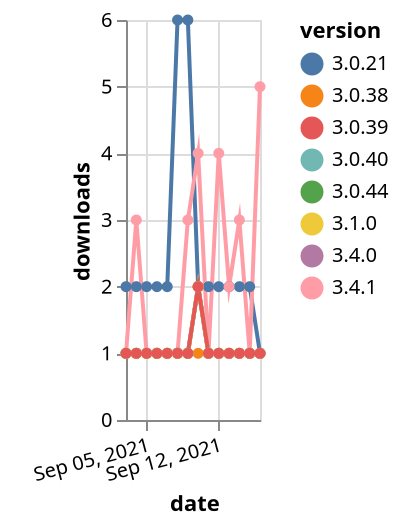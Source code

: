 {"$schema": "https://vega.github.io/schema/vega-lite/v5.json", "description": "A simple bar chart with embedded data.", "data": {"values": [{"date": "2021-09-03", "total": 2868, "delta": 2, "version": "3.0.21"}, {"date": "2021-09-04", "total": 2870, "delta": 2, "version": "3.0.21"}, {"date": "2021-09-05", "total": 2872, "delta": 2, "version": "3.0.21"}, {"date": "2021-09-06", "total": 2874, "delta": 2, "version": "3.0.21"}, {"date": "2021-09-07", "total": 2876, "delta": 2, "version": "3.0.21"}, {"date": "2021-09-08", "total": 2882, "delta": 6, "version": "3.0.21"}, {"date": "2021-09-09", "total": 2888, "delta": 6, "version": "3.0.21"}, {"date": "2021-09-10", "total": 2890, "delta": 2, "version": "3.0.21"}, {"date": "2021-09-11", "total": 2892, "delta": 2, "version": "3.0.21"}, {"date": "2021-09-12", "total": 2894, "delta": 2, "version": "3.0.21"}, {"date": "2021-09-13", "total": 2896, "delta": 2, "version": "3.0.21"}, {"date": "2021-09-14", "total": 2898, "delta": 2, "version": "3.0.21"}, {"date": "2021-09-15", "total": 2900, "delta": 2, "version": "3.0.21"}, {"date": "2021-09-16", "total": 2901, "delta": 1, "version": "3.0.21"}, {"date": "2021-09-03", "total": 173, "delta": 1, "version": "3.0.38"}, {"date": "2021-09-04", "total": 174, "delta": 1, "version": "3.0.38"}, {"date": "2021-09-05", "total": 175, "delta": 1, "version": "3.0.38"}, {"date": "2021-09-06", "total": 176, "delta": 1, "version": "3.0.38"}, {"date": "2021-09-07", "total": 177, "delta": 1, "version": "3.0.38"}, {"date": "2021-09-08", "total": 178, "delta": 1, "version": "3.0.38"}, {"date": "2021-09-09", "total": 179, "delta": 1, "version": "3.0.38"}, {"date": "2021-09-10", "total": 180, "delta": 1, "version": "3.0.38"}, {"date": "2021-09-11", "total": 181, "delta": 1, "version": "3.0.38"}, {"date": "2021-09-12", "total": 182, "delta": 1, "version": "3.0.38"}, {"date": "2021-09-13", "total": 183, "delta": 1, "version": "3.0.38"}, {"date": "2021-09-14", "total": 184, "delta": 1, "version": "3.0.38"}, {"date": "2021-09-15", "total": 185, "delta": 1, "version": "3.0.38"}, {"date": "2021-09-16", "total": 186, "delta": 1, "version": "3.0.38"}, {"date": "2021-09-03", "total": 397, "delta": 1, "version": "3.0.44"}, {"date": "2021-09-04", "total": 398, "delta": 1, "version": "3.0.44"}, {"date": "2021-09-05", "total": 399, "delta": 1, "version": "3.0.44"}, {"date": "2021-09-06", "total": 400, "delta": 1, "version": "3.0.44"}, {"date": "2021-09-07", "total": 401, "delta": 1, "version": "3.0.44"}, {"date": "2021-09-08", "total": 402, "delta": 1, "version": "3.0.44"}, {"date": "2021-09-09", "total": 403, "delta": 1, "version": "3.0.44"}, {"date": "2021-09-10", "total": 405, "delta": 2, "version": "3.0.44"}, {"date": "2021-09-11", "total": 406, "delta": 1, "version": "3.0.44"}, {"date": "2021-09-12", "total": 407, "delta": 1, "version": "3.0.44"}, {"date": "2021-09-13", "total": 408, "delta": 1, "version": "3.0.44"}, {"date": "2021-09-14", "total": 409, "delta": 1, "version": "3.0.44"}, {"date": "2021-09-15", "total": 410, "delta": 1, "version": "3.0.44"}, {"date": "2021-09-16", "total": 411, "delta": 1, "version": "3.0.44"}, {"date": "2021-09-03", "total": 226, "delta": 1, "version": "3.4.0"}, {"date": "2021-09-04", "total": 227, "delta": 1, "version": "3.4.0"}, {"date": "2021-09-05", "total": 228, "delta": 1, "version": "3.4.0"}, {"date": "2021-09-06", "total": 229, "delta": 1, "version": "3.4.0"}, {"date": "2021-09-07", "total": 230, "delta": 1, "version": "3.4.0"}, {"date": "2021-09-08", "total": 231, "delta": 1, "version": "3.4.0"}, {"date": "2021-09-09", "total": 232, "delta": 1, "version": "3.4.0"}, {"date": "2021-09-10", "total": 234, "delta": 2, "version": "3.4.0"}, {"date": "2021-09-11", "total": 235, "delta": 1, "version": "3.4.0"}, {"date": "2021-09-12", "total": 236, "delta": 1, "version": "3.4.0"}, {"date": "2021-09-13", "total": 237, "delta": 1, "version": "3.4.0"}, {"date": "2021-09-14", "total": 238, "delta": 1, "version": "3.4.0"}, {"date": "2021-09-15", "total": 239, "delta": 1, "version": "3.4.0"}, {"date": "2021-09-16", "total": 240, "delta": 1, "version": "3.4.0"}, {"date": "2021-09-03", "total": 349, "delta": 1, "version": "3.4.1"}, {"date": "2021-09-04", "total": 352, "delta": 3, "version": "3.4.1"}, {"date": "2021-09-05", "total": 353, "delta": 1, "version": "3.4.1"}, {"date": "2021-09-06", "total": 354, "delta": 1, "version": "3.4.1"}, {"date": "2021-09-07", "total": 355, "delta": 1, "version": "3.4.1"}, {"date": "2021-09-08", "total": 356, "delta": 1, "version": "3.4.1"}, {"date": "2021-09-09", "total": 359, "delta": 3, "version": "3.4.1"}, {"date": "2021-09-10", "total": 363, "delta": 4, "version": "3.4.1"}, {"date": "2021-09-11", "total": 364, "delta": 1, "version": "3.4.1"}, {"date": "2021-09-12", "total": 368, "delta": 4, "version": "3.4.1"}, {"date": "2021-09-13", "total": 370, "delta": 2, "version": "3.4.1"}, {"date": "2021-09-14", "total": 373, "delta": 3, "version": "3.4.1"}, {"date": "2021-09-15", "total": 374, "delta": 1, "version": "3.4.1"}, {"date": "2021-09-16", "total": 379, "delta": 5, "version": "3.4.1"}, {"date": "2021-09-03", "total": 175, "delta": 1, "version": "3.0.40"}, {"date": "2021-09-04", "total": 176, "delta": 1, "version": "3.0.40"}, {"date": "2021-09-05", "total": 177, "delta": 1, "version": "3.0.40"}, {"date": "2021-09-06", "total": 178, "delta": 1, "version": "3.0.40"}, {"date": "2021-09-07", "total": 179, "delta": 1, "version": "3.0.40"}, {"date": "2021-09-08", "total": 180, "delta": 1, "version": "3.0.40"}, {"date": "2021-09-09", "total": 181, "delta": 1, "version": "3.0.40"}, {"date": "2021-09-10", "total": 183, "delta": 2, "version": "3.0.40"}, {"date": "2021-09-11", "total": 184, "delta": 1, "version": "3.0.40"}, {"date": "2021-09-12", "total": 185, "delta": 1, "version": "3.0.40"}, {"date": "2021-09-13", "total": 186, "delta": 1, "version": "3.0.40"}, {"date": "2021-09-14", "total": 187, "delta": 1, "version": "3.0.40"}, {"date": "2021-09-15", "total": 188, "delta": 1, "version": "3.0.40"}, {"date": "2021-09-16", "total": 189, "delta": 1, "version": "3.0.40"}, {"date": "2021-09-03", "total": 212, "delta": 1, "version": "3.1.0"}, {"date": "2021-09-04", "total": 213, "delta": 1, "version": "3.1.0"}, {"date": "2021-09-05", "total": 214, "delta": 1, "version": "3.1.0"}, {"date": "2021-09-06", "total": 215, "delta": 1, "version": "3.1.0"}, {"date": "2021-09-07", "total": 216, "delta": 1, "version": "3.1.0"}, {"date": "2021-09-08", "total": 217, "delta": 1, "version": "3.1.0"}, {"date": "2021-09-09", "total": 218, "delta": 1, "version": "3.1.0"}, {"date": "2021-09-10", "total": 220, "delta": 2, "version": "3.1.0"}, {"date": "2021-09-11", "total": 221, "delta": 1, "version": "3.1.0"}, {"date": "2021-09-12", "total": 222, "delta": 1, "version": "3.1.0"}, {"date": "2021-09-13", "total": 223, "delta": 1, "version": "3.1.0"}, {"date": "2021-09-14", "total": 224, "delta": 1, "version": "3.1.0"}, {"date": "2021-09-15", "total": 225, "delta": 1, "version": "3.1.0"}, {"date": "2021-09-16", "total": 226, "delta": 1, "version": "3.1.0"}, {"date": "2021-09-03", "total": 205, "delta": 1, "version": "3.0.39"}, {"date": "2021-09-04", "total": 206, "delta": 1, "version": "3.0.39"}, {"date": "2021-09-05", "total": 207, "delta": 1, "version": "3.0.39"}, {"date": "2021-09-06", "total": 208, "delta": 1, "version": "3.0.39"}, {"date": "2021-09-07", "total": 209, "delta": 1, "version": "3.0.39"}, {"date": "2021-09-08", "total": 210, "delta": 1, "version": "3.0.39"}, {"date": "2021-09-09", "total": 211, "delta": 1, "version": "3.0.39"}, {"date": "2021-09-10", "total": 213, "delta": 2, "version": "3.0.39"}, {"date": "2021-09-11", "total": 214, "delta": 1, "version": "3.0.39"}, {"date": "2021-09-12", "total": 215, "delta": 1, "version": "3.0.39"}, {"date": "2021-09-13", "total": 216, "delta": 1, "version": "3.0.39"}, {"date": "2021-09-14", "total": 217, "delta": 1, "version": "3.0.39"}, {"date": "2021-09-15", "total": 218, "delta": 1, "version": "3.0.39"}, {"date": "2021-09-16", "total": 219, "delta": 1, "version": "3.0.39"}]}, "width": "container", "mark": {"type": "line", "point": {"filled": true}}, "encoding": {"x": {"field": "date", "type": "temporal", "timeUnit": "yearmonthdate", "title": "date", "axis": {"labelAngle": -15}}, "y": {"field": "delta", "type": "quantitative", "title": "downloads"}, "color": {"field": "version", "type": "nominal"}, "tooltip": {"field": "delta"}}}